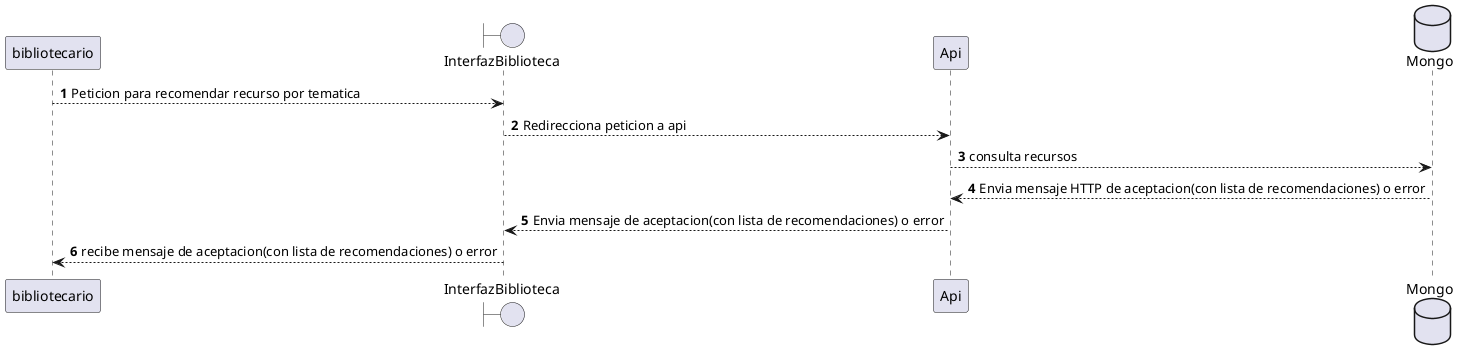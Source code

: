 @startuml
'https://plantuml.com/sequence-diagram

autonumber
participant  bibliotecario as user
boundary InterfazBiblioteca as if1

user --> if1: Peticion para recomendar recurso por tematica
if1 --> Api: Redirecciona peticion a api
database Mongo as db
Api --> db :consulta recursos
db  --> Api: Envia mensaje HTTP de aceptacion(con lista de recomendaciones) o error
Api  --> if1: Envia mensaje de aceptacion(con lista de recomendaciones) o error
if1 -->user: recibe mensaje de aceptacion(con lista de recomendaciones) o error

@enduml